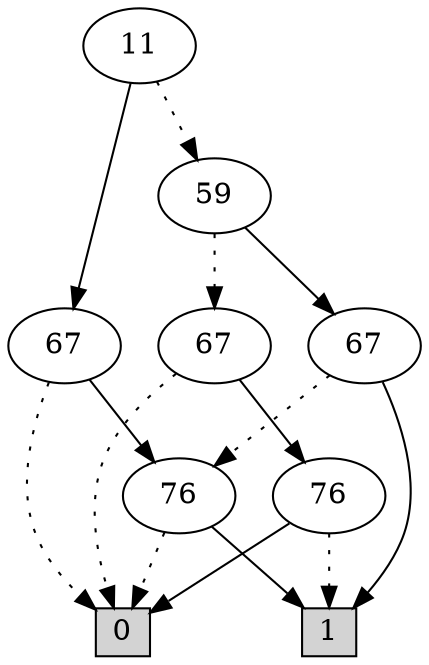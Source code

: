 digraph G {
0 [shape=box, label="0", style=filled, shape=box, height=0.3, width=0.3];
1 [shape=box, label="1", style=filled, shape=box, height=0.3, width=0.3];
246409 [label="11"];
246409 -> 246408 [style=dotted];
246409 -> 246399 [style=filled];
246408 [label="59"];
246408 -> 246398 [style=dotted];
246408 -> 246407 [style=filled];
246398 [label="67"];
246398 -> 0 [style=dotted];
246398 -> 155 [style=filled];
155 [label="76"];
155 -> 1 [style=dotted];
155 -> 0 [style=filled];
246407 [label="67"];
246407 -> 154 [style=dotted];
246407 -> 1 [style=filled];
154 [label="76"];
154 -> 0 [style=dotted];
154 -> 1 [style=filled];
246399 [label="67"];
246399 -> 0 [style=dotted];
246399 -> 154 [style=filled];
}
